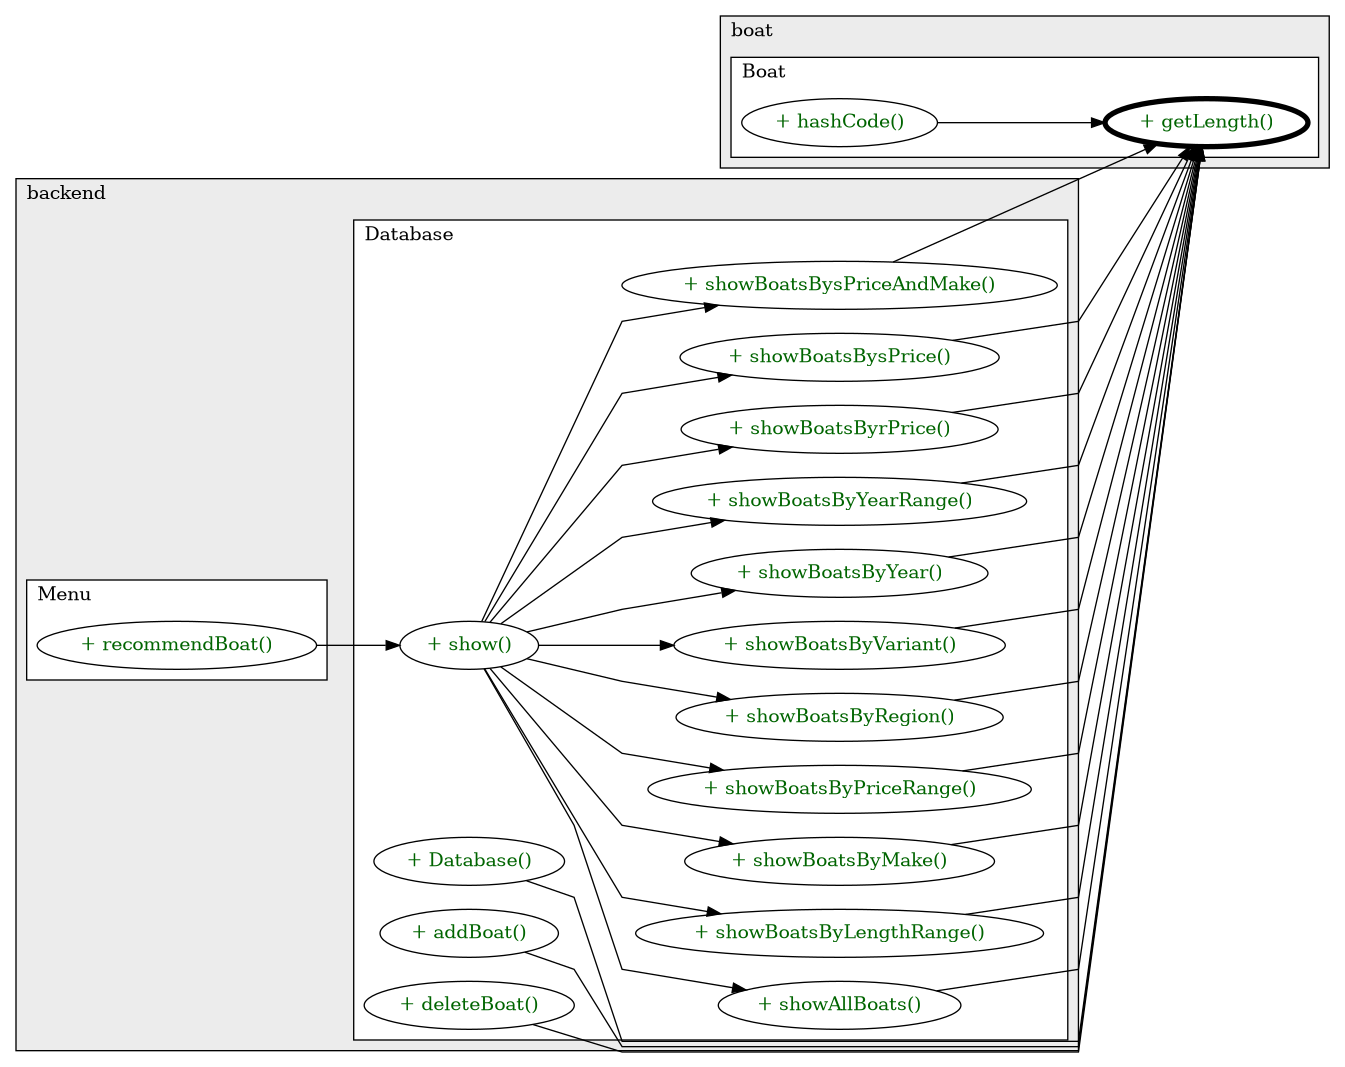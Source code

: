 @startuml

/' diagram meta data start
config=CallConfiguration;
{
  "rootMethod": "boat.Boat#getLength()",
  "projectClassification": {
    "searchMode": "OpenProject", // OpenProject, AllProjects
    "includedProjects": "",
    "pathEndKeywords": "*.impl",
    "isClientPath": "",
    "isClientName": "",
    "isTestPath": "",
    "isTestName": "",
    "isMappingPath": "",
    "isMappingName": "",
    "isDataAccessPath": "",
    "isDataAccessName": "",
    "isDataStructurePath": "",
    "isDataStructureName": "",
    "isInterfaceStructuresPath": "",
    "isInterfaceStructuresName": "",
    "isEntryPointPath": "",
    "isEntryPointName": "",
    "treatFinalFieldsAsMandatory": false
  },
  "graphRestriction": {
    "classPackageExcludeFilter": "",
    "classPackageIncludeFilter": "",
    "classNameExcludeFilter": "",
    "classNameIncludeFilter": "",
    "methodNameExcludeFilter": "",
    "methodNameIncludeFilter": "",
    "removeByInheritance": "", // inheritance/annotation based filtering is done in a second step
    "removeByAnnotation": "",
    "removeByClassPackage": "", // cleanup the graph after inheritance/annotation based filtering is done
    "removeByClassName": "",
    "cutMappings": false,
    "cutEnum": false,
    "cutTests": true,
    "cutClient": true,
    "cutDataAccess": false,
    "cutInterfaceStructures": false,
    "cutDataStructures": false,
    "cutGetterAndSetter": false,
    "cutConstructors": false
  },
  "graphTraversal": {
    "forwardDepth": 3,
    "backwardDepth": 3,
    "classPackageExcludeFilter": "",
    "classPackageIncludeFilter": "",
    "classNameExcludeFilter": "",
    "classNameIncludeFilter": "",
    "methodNameExcludeFilter": "",
    "methodNameIncludeFilter": "",
    "hideMappings": false,
    "hideDataStructures": false,
    "hidePrivateMethods": true,
    "hideInterfaceCalls": true, // indirection: implementation -> interface (is hidden) -> implementation
    "onlyShowApplicationEntryPoints": false, // root node is included
    "useMethodCallsForStructureDiagram": "ForwardOnly" // ForwardOnly, BothDirections, No
  },
  "details": {
    "aggregation": "GroupByClass", // ByClass, GroupByClass, None
    "showMethodParametersTypes": false,
    "showMethodParametersNames": false,
    "showMethodReturnType": false,
    "showPackageLevels": 2,
    "showCallOrder": false,
    "edgeMode": "MethodsOnly", // TypesOnly, MethodsOnly, TypesAndMethods, MethodsAndDirectTypeUsage
    "showDetailedClassStructure": false
  },
  "rootClass": "boat.Boat",
  "extensionCallbackMethod": "" // qualified.class.name#methodName - signature: public static String method(String)
}
diagram meta data end '/



digraph g {
    rankdir="LR"
    splines=polyline
    

'nodes 
subgraph cluster_3029312 { 
   	label=boat
	labeljust=l
	fillcolor="#ececec"
	style=filled
   
   subgraph cluster_1599376050 { 
   	label=Boat
	labeljust=l
	fillcolor=white
	style=filled
   
   Boat3029312XXXgetLength0[
	label="+ getLength()"
	style=filled
	fillcolor=white
	tooltip="Boat

null"
	penwidth=4
	fontcolor=darkgreen
];

Boat3029312XXXhashCode0[
	label="+ hashCode()"
	style=filled
	fillcolor=white
	tooltip="Boat

null"
	fontcolor=darkgreen
];
} 
} 

subgraph cluster_347208044 { 
   	label=backend
	labeljust=l
	fillcolor="#ececec"
	style=filled
   
   subgraph cluster_228751435 { 
   	label=Database
	labeljust=l
	fillcolor=white
	style=filled
   
   Database347208044XXXDatabase1221374297[
	label="+ Database()"
	style=filled
	fillcolor=white
	tooltip="Database

null"
	fontcolor=darkgreen
];

Database347208044XXXaddBoat2076000[
	label="+ addBoat()"
	style=filled
	fillcolor=white
	tooltip="Database

null"
	fontcolor=darkgreen
];

Database347208044XXXdeleteBoat2076000[
	label="+ deleteBoat()"
	style=filled
	fillcolor=white
	tooltip="Database

null"
	fontcolor=darkgreen
];

Database347208044XXXshow0[
	label="+ show()"
	style=filled
	fillcolor=white
	tooltip="Database

null"
	fontcolor=darkgreen
];

Database347208044XXXshowAllBoats0[
	label="+ showAllBoats()"
	style=filled
	fillcolor=white
	tooltip="Database

null"
	fontcolor=darkgreen
];

Database347208044XXXshowBoatsByLengthRange543312618[
	label="+ showBoatsByLengthRange()"
	style=filled
	fillcolor=white
	tooltip="Database

null"
	fontcolor=darkgreen
];

Database347208044XXXshowBoatsByMake1808118735[
	label="+ showBoatsByMake()"
	style=filled
	fillcolor=white
	tooltip="Database

null"
	fontcolor=darkgreen
];

Database347208044XXXshowBoatsByPriceRange543312618[
	label="+ showBoatsByPriceRange()"
	style=filled
	fillcolor=white
	tooltip="Database

null"
	fontcolor=darkgreen
];

Database347208044XXXshowBoatsByRegion1808118735[
	label="+ showBoatsByRegion()"
	style=filled
	fillcolor=white
	tooltip="Database

null"
	fontcolor=darkgreen
];

Database347208044XXXshowBoatsByVariant1808118735[
	label="+ showBoatsByVariant()"
	style=filled
	fillcolor=white
	tooltip="Database

null"
	fontcolor=darkgreen
];

Database347208044XXXshowBoatsByYear104431[
	label="+ showBoatsByYear()"
	style=filled
	fillcolor=white
	tooltip="Database

null"
	fontcolor=darkgreen
];

Database347208044XXXshowBoatsByYearRange543312618[
	label="+ showBoatsByYearRange()"
	style=filled
	fillcolor=white
	tooltip="Database

null"
	fontcolor=darkgreen
];

Database347208044XXXshowBoatsByrPrice1325958191[
	label="+ showBoatsByrPrice()"
	style=filled
	fillcolor=white
	tooltip="Database

null"
	fontcolor=darkgreen
];

Database347208044XXXshowBoatsBysPrice1325958191[
	label="+ showBoatsBysPrice()"
	style=filled
	fillcolor=white
	tooltip="Database

null"
	fontcolor=darkgreen
];

Database347208044XXXshowBoatsBysPriceAndMake1025473162[
	label="+ showBoatsBysPriceAndMake()"
	style=filled
	fillcolor=white
	tooltip="Database

&#10;  This method is to show the boats by make and find the price that is less than the condition&#10; &#10; "
	fontcolor=darkgreen
];
} 

subgraph cluster_834648217 { 
   	label=Menu
	labeljust=l
	fillcolor=white
	style=filled
   
   Menu347208044XXXrecommendBoat0[
	label="+ recommendBoat()"
	style=filled
	fillcolor=white
	tooltip="Menu

null"
	fontcolor=darkgreen
];
} 
} 

'edges    
Boat3029312XXXhashCode0 -> Boat3029312XXXgetLength0;
Database347208044XXXDatabase1221374297 -> Boat3029312XXXgetLength0;
Database347208044XXXaddBoat2076000 -> Boat3029312XXXgetLength0;
Database347208044XXXdeleteBoat2076000 -> Boat3029312XXXgetLength0;
Database347208044XXXshow0 -> Database347208044XXXshowAllBoats0;
Database347208044XXXshow0 -> Database347208044XXXshowBoatsByLengthRange543312618;
Database347208044XXXshow0 -> Database347208044XXXshowBoatsByMake1808118735;
Database347208044XXXshow0 -> Database347208044XXXshowBoatsByPriceRange543312618;
Database347208044XXXshow0 -> Database347208044XXXshowBoatsByRegion1808118735;
Database347208044XXXshow0 -> Database347208044XXXshowBoatsByVariant1808118735;
Database347208044XXXshow0 -> Database347208044XXXshowBoatsByYear104431;
Database347208044XXXshow0 -> Database347208044XXXshowBoatsByYearRange543312618;
Database347208044XXXshow0 -> Database347208044XXXshowBoatsByrPrice1325958191;
Database347208044XXXshow0 -> Database347208044XXXshowBoatsBysPrice1325958191;
Database347208044XXXshow0 -> Database347208044XXXshowBoatsBysPriceAndMake1025473162;
Database347208044XXXshowAllBoats0 -> Boat3029312XXXgetLength0;
Database347208044XXXshowBoatsByLengthRange543312618 -> Boat3029312XXXgetLength0;
Database347208044XXXshowBoatsByMake1808118735 -> Boat3029312XXXgetLength0;
Database347208044XXXshowBoatsByPriceRange543312618 -> Boat3029312XXXgetLength0;
Database347208044XXXshowBoatsByRegion1808118735 -> Boat3029312XXXgetLength0;
Database347208044XXXshowBoatsByVariant1808118735 -> Boat3029312XXXgetLength0;
Database347208044XXXshowBoatsByYear104431 -> Boat3029312XXXgetLength0;
Database347208044XXXshowBoatsByYearRange543312618 -> Boat3029312XXXgetLength0;
Database347208044XXXshowBoatsByrPrice1325958191 -> Boat3029312XXXgetLength0;
Database347208044XXXshowBoatsBysPrice1325958191 -> Boat3029312XXXgetLength0;
Database347208044XXXshowBoatsBysPriceAndMake1025473162 -> Boat3029312XXXgetLength0;
Menu347208044XXXrecommendBoat0 -> Database347208044XXXshow0;
    
}
@enduml